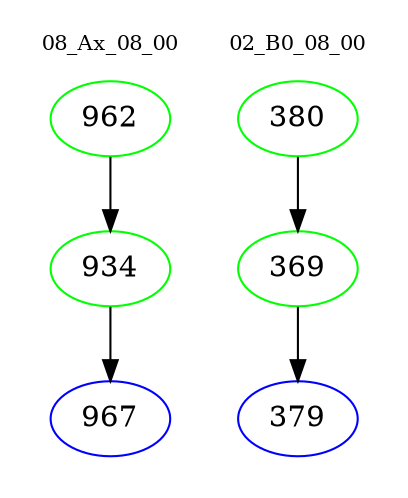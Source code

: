 digraph{
subgraph cluster_0 {
color = white
label = "08_Ax_08_00";
fontsize=10;
T0_962 [label="962", color="green"]
T0_962 -> T0_934 [color="black"]
T0_934 [label="934", color="green"]
T0_934 -> T0_967 [color="black"]
T0_967 [label="967", color="blue"]
}
subgraph cluster_1 {
color = white
label = "02_B0_08_00";
fontsize=10;
T1_380 [label="380", color="green"]
T1_380 -> T1_369 [color="black"]
T1_369 [label="369", color="green"]
T1_369 -> T1_379 [color="black"]
T1_379 [label="379", color="blue"]
}
}
